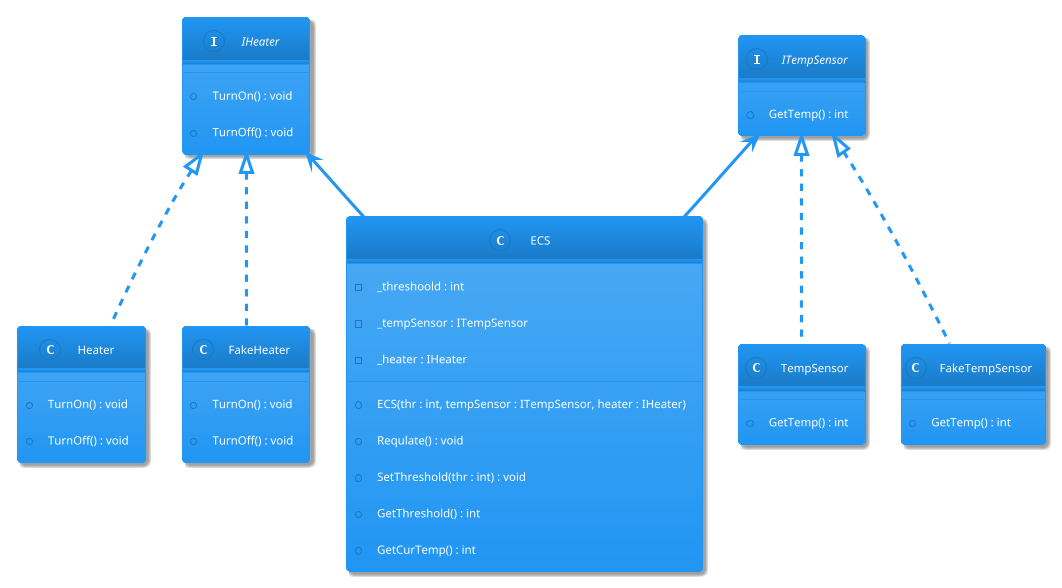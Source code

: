 @startuml
!theme materia




class ECS {
    - _threshoold : int
    - _tempSensor : ITempSensor
    - _heater : IHeater
    + ECS(thr : int, tempSensor : ITempSensor, heater : IHeater)
    + Requlate() : void
    + SetThreshold(thr : int) : void
    + GetThreshold() : int
    + GetCurTemp() : int
}


class Heater{
    + TurnOn() : void
    + TurnOff() : void
}


class TempSensor {
    + GetTemp() : int
}

class FakeHeater{
    + TurnOn() : void
    + TurnOff() : void
}


class FakeTempSensor {
    + GetTemp() : int
}


Interface IHeater {
    + TurnOn() : void
    + TurnOff() : void
}

Interface ITempSensor {
    + GetTemp() : int
}



ITempSensor <-- ECS
IHeater <-- ECS
ITempSensor <|..TempSensor
IHeater <|.. Heater
ITempSensor <|..FakeTempSensor
IHeater <|.. FakeHeater

@enduml